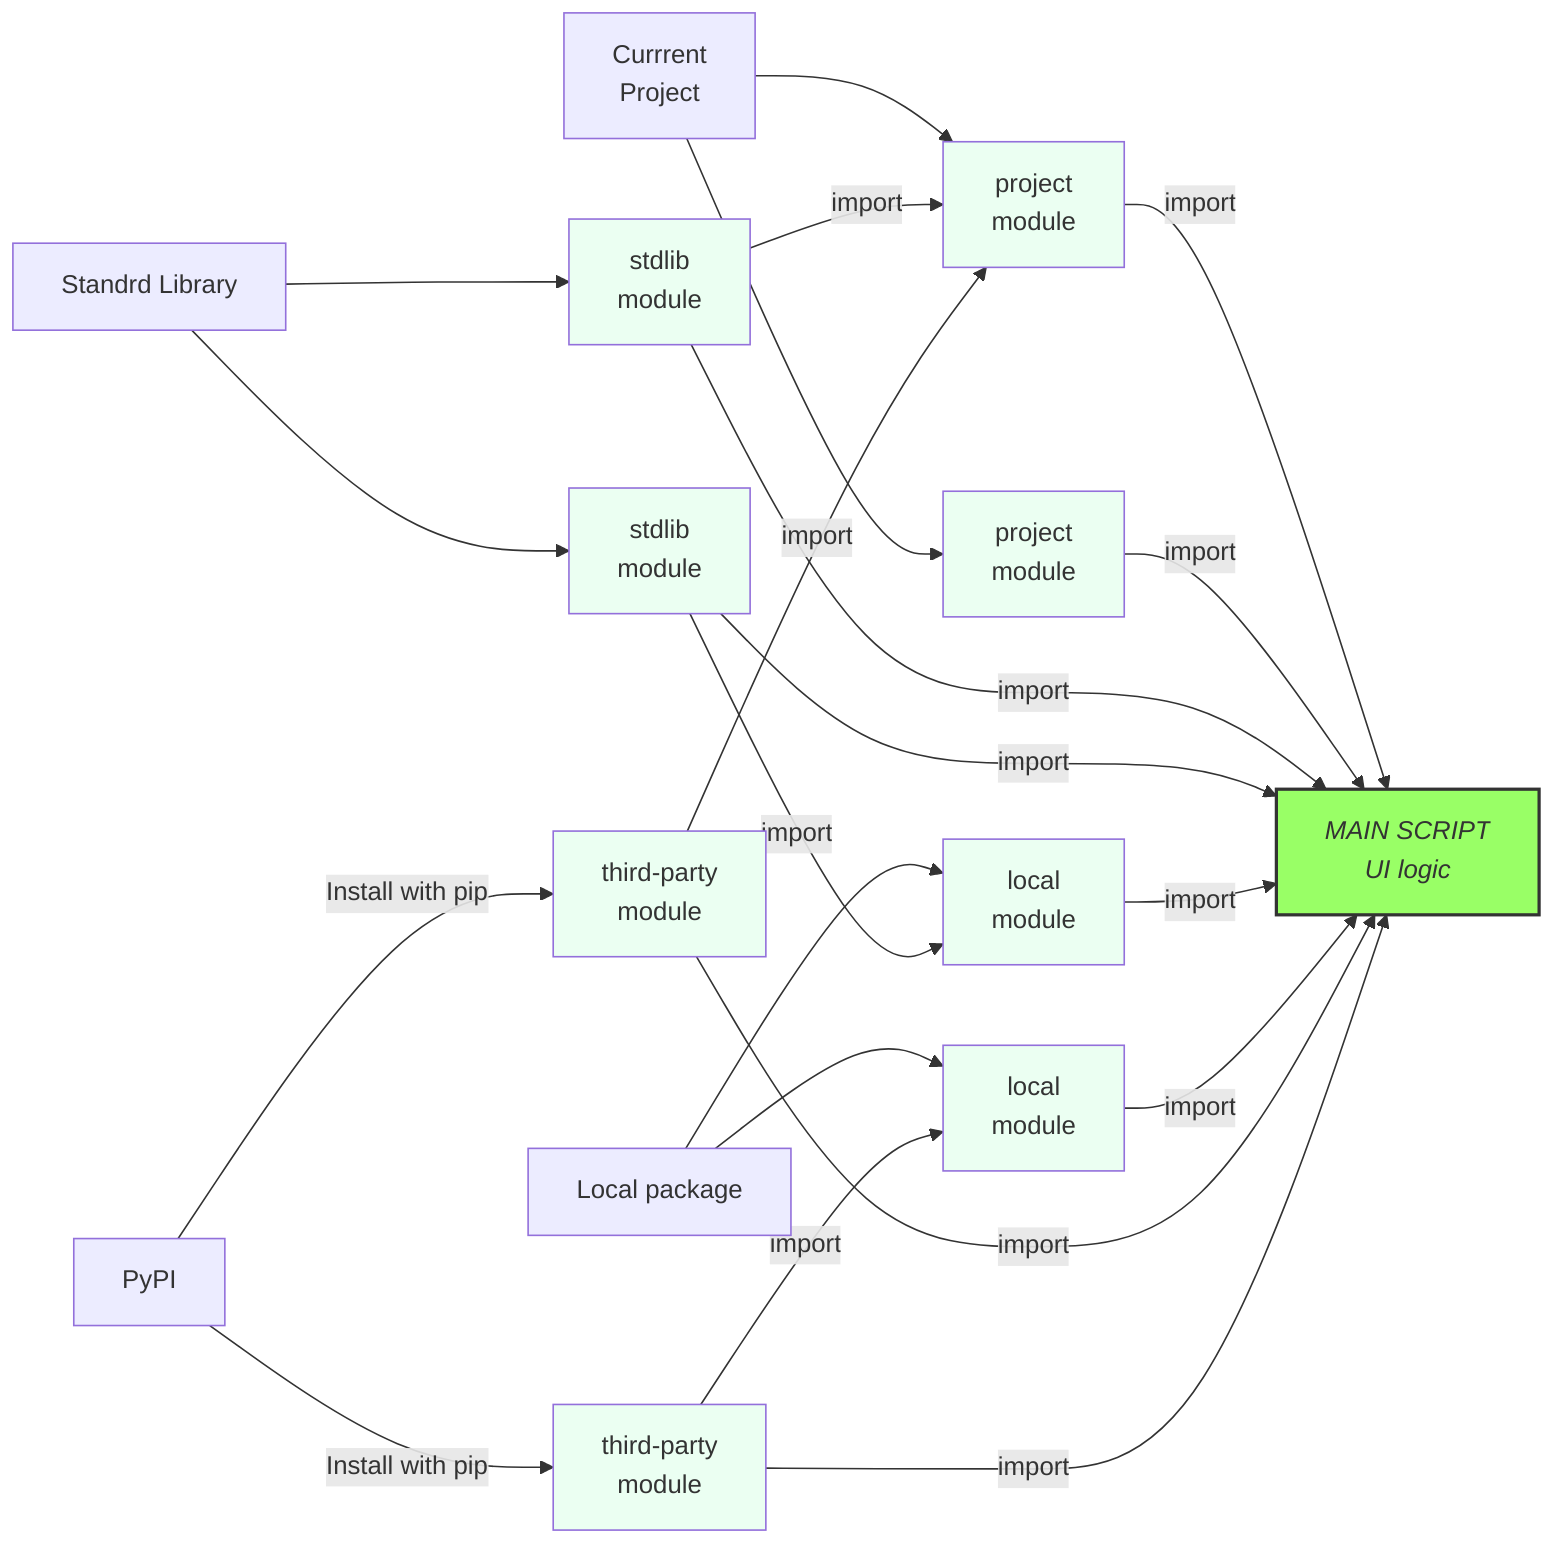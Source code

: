 flowchart LR
    APP[Currrent\nProject] --> MOD_PROJECT_1[project\nmodule]
    APP[Currrent\nProject] --> MOD_PROJECT_2[project\nmodule]
    STD[Standrd Library] --> MOD_STDLIB_1[stdlib\nmodule]
    STD[Standrd Library] --> MOD_STDLIB_2[stdlib\nmodule]
    LOCAL[Local package] --> MOD_LOCAL_1[local\nmodule]
    LOCAL[Local package] --> MOD_LOCAL_2[local\nmodule]
    PYPI[PyPI] -->|Install with pip|MOD_THIRD_PARTY_1[third-party\nmodule]
    PYPI[PyPI] -->|Install with pip|MOD_THIRD_PARTY_2[third-party\nmodule]
    MOD_PROJECT_1 -->|import|MAIN
    MOD_PROJECT_2 -->|import|MAIN
    MOD_STDLIB_1 -->|import|MAIN
    MOD_STDLIB_2 -->|import|MAIN
    MOD_STDLIB_1 -->|import|MOD_PROJECT_1
    MOD_STDLIB_2 -->|import|MOD_LOCAL_1
    MOD_LOCAL_1 -->|import|MAIN
    MOD_LOCAL_2 -->|import|MAIN
    MOD_THIRD_PARTY_1 -->|import|MAIN[MAIN SCRIPT\nUI logic]
    MOD_THIRD_PARTY_2 -->|import|MAIN
    MOD_THIRD_PARTY_1 -->|import|MOD_PROJECT_1
    MOD_THIRD_PARTY_2 -->|import|MOD_LOCAL_2

    classDef blue fill:#ebfff2
    classDef green fill:#9f6,stroke:#333,font-style:italic,stroke-width:2px
    class MAIN green
    class MOD_THIRD_PARTY_1,MOD_THIRD_PARTY_2,MOD_PROJECT_1,MOD_PROJECT_2 blue
    class MOD_LOCAL_1,MOD_LOCAL_2,MOD_STDLIB_1,MOD_STDLIB_2 blue
